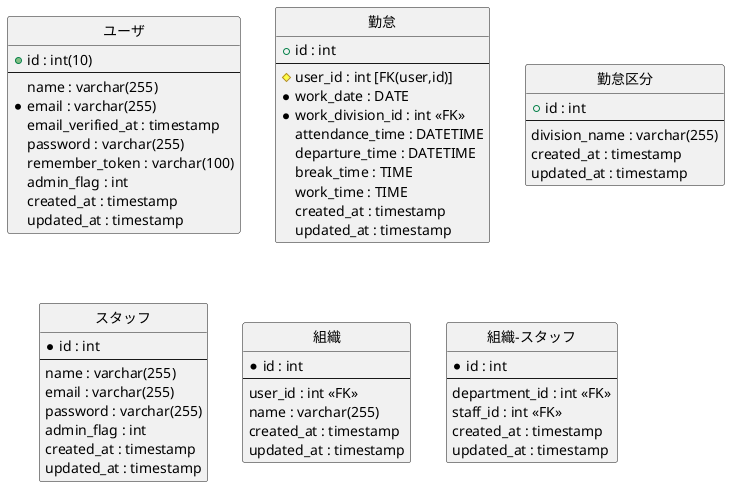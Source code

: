 @startuml
hide circle
skinparam linetype ortho

entity "ユーザ" as user {
  +id : int(10)
  --
  name : varchar(255)
  *email : varchar(255)
  email_verified_at : timestamp
  password : varchar(255)
  remember_token : varchar(100)
  admin_flag : int
  created_at : timestamp
  updated_at : timestamp
}

entity "勤怠" as attendance {
  +id : int
  --
  #user_id : int [FK(user,id)]
  *work_date : DATE
  *work_division_id : int <<FK>>
  attendance_time : DATETIME
  departure_time : DATETIME
  break_time : TIME
  work_time : TIME
  created_at : timestamp
  updated_at : timestamp
}

entity "勤怠区分" as work_division {
  +id : int
  --
  division_name : varchar(255)
  created_at : timestamp
  updated_at : timestamp
}

entity "スタッフ" as staff {
  *id : int
  --
  name : varchar(255)
  email : varchar(255)
  password : varchar(255)
  admin_flag : int
  created_at : timestamp
  updated_at : timestamp
}

entity "組織" as departmetn {
  *id : int
  --
  user_id : int <<FK>>
  name : varchar(255)
  created_at : timestamp
  updated_at : timestamp
}

entity "組織-スタッフ" as departmetn_staff {
  *id : int
  --
  department_id : int <<FK>>
  staff_id : int <<FK>>
  created_at : timestamp
  updated_at : timestamp
}
@enduml
